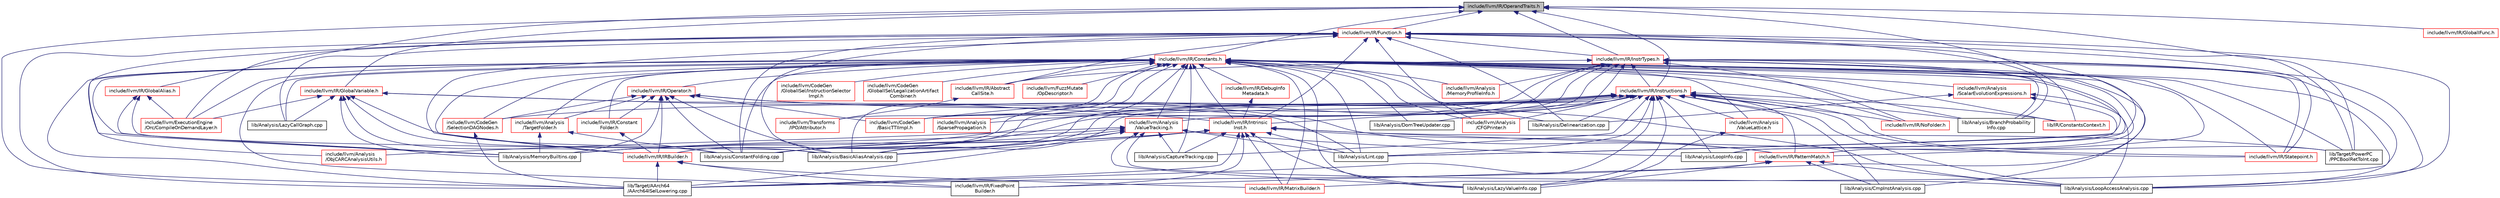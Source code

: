 digraph "include/llvm/IR/OperandTraits.h"
{
 // LATEX_PDF_SIZE
  bgcolor="transparent";
  edge [fontname="Helvetica",fontsize="10",labelfontname="Helvetica",labelfontsize="10"];
  node [fontname="Helvetica",fontsize="10",shape=record];
  Node1 [label="include/llvm/IR/OperandTraits.h",height=0.2,width=0.4,color="black", fillcolor="grey75", style="filled", fontcolor="black",tooltip=" "];
  Node1 -> Node2 [dir="back",color="midnightblue",fontsize="10",style="solid",fontname="Helvetica"];
  Node2 [label="include/llvm/IR/Constants.h",height=0.2,width=0.4,color="red",URL="$Constants_8h.html",tooltip=" "];
  Node2 -> Node3 [dir="back",color="midnightblue",fontsize="10",style="solid",fontname="Helvetica"];
  Node3 [label="include/llvm/Analysis\l/CFGPrinter.h",height=0.2,width=0.4,color="red",URL="$CFGPrinter_8h.html",tooltip=" "];
  Node2 -> Node17 [dir="back",color="midnightblue",fontsize="10",style="solid",fontname="Helvetica"];
  Node17 [label="include/llvm/Analysis\l/MemoryProfileInfo.h",height=0.2,width=0.4,color="red",URL="$MemoryProfileInfo_8h.html",tooltip=" "];
  Node2 -> Node22 [dir="back",color="midnightblue",fontsize="10",style="solid",fontname="Helvetica"];
  Node22 [label="include/llvm/Analysis\l/ObjCARCAnalysisUtils.h",height=0.2,width=0.4,color="red",URL="$ObjCARCAnalysisUtils_8h.html",tooltip=" "];
  Node2 -> Node35 [dir="back",color="midnightblue",fontsize="10",style="solid",fontname="Helvetica"];
  Node35 [label="include/llvm/Analysis\l/ScalarEvolutionExpressions.h",height=0.2,width=0.4,color="red",URL="$ScalarEvolutionExpressions_8h.html",tooltip=" "];
  Node35 -> Node210 [dir="back",color="midnightblue",fontsize="10",style="solid",fontname="Helvetica"];
  Node210 [label="lib/Analysis/Delinearization.cpp",height=0.2,width=0.4,color="black",URL="$Delinearization_8cpp.html",tooltip=" "];
  Node35 -> Node100 [dir="back",color="midnightblue",fontsize="10",style="solid",fontname="Helvetica"];
  Node100 [label="lib/Analysis/LoopAccessAnalysis.cpp",height=0.2,width=0.4,color="black",URL="$LoopAccessAnalysis_8cpp.html",tooltip=" "];
  Node35 -> Node221 [dir="back",color="midnightblue",fontsize="10",style="solid",fontname="Helvetica"];
  Node221 [label="lib/Analysis/LoopInfo.cpp",height=0.2,width=0.4,color="black",URL="$LoopInfo_8cpp.html",tooltip=" "];
  Node2 -> Node231 [dir="back",color="midnightblue",fontsize="10",style="solid",fontname="Helvetica"];
  Node231 [label="include/llvm/Analysis\l/SparsePropagation.h",height=0.2,width=0.4,color="red",URL="$SparsePropagation_8h.html",tooltip=" "];
  Node2 -> Node233 [dir="back",color="midnightblue",fontsize="10",style="solid",fontname="Helvetica"];
  Node233 [label="include/llvm/Analysis\l/TargetFolder.h",height=0.2,width=0.4,color="red",URL="$TargetFolder_8h.html",tooltip=" "];
  Node233 -> Node98 [dir="back",color="midnightblue",fontsize="10",style="solid",fontname="Helvetica"];
  Node98 [label="lib/Analysis/ConstantFolding.cpp",height=0.2,width=0.4,color="black",URL="$ConstantFolding_8cpp.html",tooltip=" "];
  Node233 -> Node240 [dir="back",color="midnightblue",fontsize="10",style="solid",fontname="Helvetica"];
  Node240 [label="lib/Analysis/MemoryBuiltins.cpp",height=0.2,width=0.4,color="black",URL="$MemoryBuiltins_8cpp.html",tooltip=" "];
  Node2 -> Node264 [dir="back",color="midnightblue",fontsize="10",style="solid",fontname="Helvetica"];
  Node264 [label="include/llvm/Analysis\l/ValueLattice.h",height=0.2,width=0.4,color="red",URL="$ValueLattice_8h.html",tooltip=" "];
  Node264 -> Node265 [dir="back",color="midnightblue",fontsize="10",style="solid",fontname="Helvetica"];
  Node265 [label="lib/Analysis/LazyValueInfo.cpp",height=0.2,width=0.4,color="black",URL="$LazyValueInfo_8cpp.html",tooltip=" "];
  Node2 -> Node270 [dir="back",color="midnightblue",fontsize="10",style="solid",fontname="Helvetica"];
  Node270 [label="include/llvm/Analysis\l/ValueTracking.h",height=0.2,width=0.4,color="red",URL="$ValueTracking_8h.html",tooltip=" "];
  Node270 -> Node22 [dir="back",color="midnightblue",fontsize="10",style="solid",fontname="Helvetica"];
  Node270 -> Node237 [dir="back",color="midnightblue",fontsize="10",style="solid",fontname="Helvetica"];
  Node237 [label="lib/Analysis/BasicAliasAnalysis.cpp",height=0.2,width=0.4,color="black",URL="$BasicAliasAnalysis_8cpp.html",tooltip=" "];
  Node270 -> Node273 [dir="back",color="midnightblue",fontsize="10",style="solid",fontname="Helvetica"];
  Node273 [label="lib/Analysis/CaptureTracking.cpp",height=0.2,width=0.4,color="black",URL="$CaptureTracking_8cpp.html",tooltip=" "];
  Node270 -> Node98 [dir="back",color="midnightblue",fontsize="10",style="solid",fontname="Helvetica"];
  Node270 -> Node265 [dir="back",color="midnightblue",fontsize="10",style="solid",fontname="Helvetica"];
  Node270 -> Node276 [dir="back",color="midnightblue",fontsize="10",style="solid",fontname="Helvetica"];
  Node276 [label="lib/Analysis/Lint.cpp",height=0.2,width=0.4,color="black",URL="$Lint_8cpp.html",tooltip=" "];
  Node270 -> Node100 [dir="back",color="midnightblue",fontsize="10",style="solid",fontname="Helvetica"];
  Node270 -> Node221 [dir="back",color="midnightblue",fontsize="10",style="solid",fontname="Helvetica"];
  Node270 -> Node240 [dir="back",color="midnightblue",fontsize="10",style="solid",fontname="Helvetica"];
  Node270 -> Node111 [dir="back",color="midnightblue",fontsize="10",style="solid",fontname="Helvetica"];
  Node111 [label="lib/Target/AArch64\l/AArch64ISelLowering.cpp",height=0.2,width=0.4,color="black",URL="$AArch64ISelLowering_8cpp.html",tooltip=" "];
  Node2 -> Node39 [dir="back",color="midnightblue",fontsize="10",style="solid",fontname="Helvetica"];
  Node39 [label="include/llvm/CodeGen\l/BasicTTIImpl.h",height=0.2,width=0.4,color="red",URL="$BasicTTIImpl_8h.html",tooltip=" "];
  Node2 -> Node351 [dir="back",color="midnightblue",fontsize="10",style="solid",fontname="Helvetica"];
  Node351 [label="include/llvm/CodeGen\l/GlobalISel/InstructionSelector\lImpl.h",height=0.2,width=0.4,color="red",URL="$InstructionSelectorImpl_8h.html",tooltip=" "];
  Node2 -> Node361 [dir="back",color="midnightblue",fontsize="10",style="solid",fontname="Helvetica"];
  Node361 [label="include/llvm/CodeGen\l/GlobalISel/LegalizationArtifact\lCombiner.h",height=0.2,width=0.4,color="red",URL="$LegalizationArtifactCombiner_8h.html",tooltip=" "];
  Node2 -> Node364 [dir="back",color="midnightblue",fontsize="10",style="solid",fontname="Helvetica"];
  Node364 [label="include/llvm/CodeGen\l/SelectionDAGNodes.h",height=0.2,width=0.4,color="red",URL="$SelectionDAGNodes_8h.html",tooltip=" "];
  Node364 -> Node111 [dir="back",color="midnightblue",fontsize="10",style="solid",fontname="Helvetica"];
  Node2 -> Node1125 [dir="back",color="midnightblue",fontsize="10",style="solid",fontname="Helvetica"];
  Node1125 [label="include/llvm/ExecutionEngine\l/Orc/CompileOnDemandLayer.h",height=0.2,width=0.4,color="red",URL="$CompileOnDemandLayer_8h.html",tooltip=" "];
  Node2 -> Node1130 [dir="back",color="midnightblue",fontsize="10",style="solid",fontname="Helvetica"];
  Node1130 [label="include/llvm/FuzzMutate\l/OpDescriptor.h",height=0.2,width=0.4,color="red",URL="$OpDescriptor_8h.html",tooltip=" "];
  Node2 -> Node1137 [dir="back",color="midnightblue",fontsize="10",style="solid",fontname="Helvetica"];
  Node1137 [label="include/llvm/IR/Abstract\lCallSite.h",height=0.2,width=0.4,color="red",URL="$AbstractCallSite_8h.html",tooltip=" "];
  Node1137 -> Node1138 [dir="back",color="midnightblue",fontsize="10",style="solid",fontname="Helvetica"];
  Node1138 [label="include/llvm/Transforms\l/IPO/Attributor.h",height=0.2,width=0.4,color="red",URL="$Attributor_8h.html",tooltip=" "];
  Node2 -> Node1144 [dir="back",color="midnightblue",fontsize="10",style="solid",fontname="Helvetica"];
  Node1144 [label="include/llvm/IR/Constant\lFolder.h",height=0.2,width=0.4,color="red",URL="$ConstantFolder_8h.html",tooltip=" "];
  Node1144 -> Node1145 [dir="back",color="midnightblue",fontsize="10",style="solid",fontname="Helvetica"];
  Node1145 [label="include/llvm/IR/IRBuilder.h",height=0.2,width=0.4,color="red",URL="$IRBuilder_8h.html",tooltip=" "];
  Node1145 -> Node1150 [dir="back",color="midnightblue",fontsize="10",style="solid",fontname="Helvetica"];
  Node1150 [label="include/llvm/IR/FixedPoint\lBuilder.h",height=0.2,width=0.4,color="black",URL="$FixedPointBuilder_8h.html",tooltip=" "];
  Node1145 -> Node1151 [dir="back",color="midnightblue",fontsize="10",style="solid",fontname="Helvetica"];
  Node1151 [label="include/llvm/IR/MatrixBuilder.h",height=0.2,width=0.4,color="red",URL="$MatrixBuilder_8h.html",tooltip=" "];
  Node1145 -> Node111 [dir="back",color="midnightblue",fontsize="10",style="solid",fontname="Helvetica"];
  Node2 -> Node1251 [dir="back",color="midnightblue",fontsize="10",style="solid",fontname="Helvetica"];
  Node1251 [label="include/llvm/IR/DebugInfo\lMetadata.h",height=0.2,width=0.4,color="red",URL="$DebugInfoMetadata_8h.html",tooltip=" "];
  Node1251 -> Node1281 [dir="back",color="midnightblue",fontsize="10",style="solid",fontname="Helvetica"];
  Node1281 [label="include/llvm/IR/Intrinsic\lInst.h",height=0.2,width=0.4,color="red",URL="$IntrinsicInst_8h.html",tooltip=" "];
  Node1281 -> Node1150 [dir="back",color="midnightblue",fontsize="10",style="solid",fontname="Helvetica"];
  Node1281 -> Node1151 [dir="back",color="midnightblue",fontsize="10",style="solid",fontname="Helvetica"];
  Node1281 -> Node1320 [dir="back",color="midnightblue",fontsize="10",style="solid",fontname="Helvetica"];
  Node1320 [label="include/llvm/IR/PatternMatch.h",height=0.2,width=0.4,color="red",URL="$PatternMatch_8h.html",tooltip=" "];
  Node1320 -> Node1326 [dir="back",color="midnightblue",fontsize="10",style="solid",fontname="Helvetica"];
  Node1326 [label="lib/Analysis/CmpInstAnalysis.cpp",height=0.2,width=0.4,color="black",URL="$CmpInstAnalysis_8cpp.html",tooltip=" "];
  Node1320 -> Node265 [dir="back",color="midnightblue",fontsize="10",style="solid",fontname="Helvetica"];
  Node1320 -> Node100 [dir="back",color="midnightblue",fontsize="10",style="solid",fontname="Helvetica"];
  Node1320 -> Node111 [dir="back",color="midnightblue",fontsize="10",style="solid",fontname="Helvetica"];
  Node1281 -> Node1334 [dir="back",color="midnightblue",fontsize="10",style="solid",fontname="Helvetica"];
  Node1334 [label="include/llvm/IR/Statepoint.h",height=0.2,width=0.4,color="red",URL="$Statepoint_8h.html",tooltip=" "];
  Node1281 -> Node237 [dir="back",color="midnightblue",fontsize="10",style="solid",fontname="Helvetica"];
  Node1281 -> Node273 [dir="back",color="midnightblue",fontsize="10",style="solid",fontname="Helvetica"];
  Node1281 -> Node98 [dir="back",color="midnightblue",fontsize="10",style="solid",fontname="Helvetica"];
  Node1281 -> Node265 [dir="back",color="midnightblue",fontsize="10",style="solid",fontname="Helvetica"];
  Node1281 -> Node276 [dir="back",color="midnightblue",fontsize="10",style="solid",fontname="Helvetica"];
  Node1281 -> Node240 [dir="back",color="midnightblue",fontsize="10",style="solid",fontname="Helvetica"];
  Node1281 -> Node111 [dir="back",color="midnightblue",fontsize="10",style="solid",fontname="Helvetica"];
  Node1281 -> Node887 [dir="back",color="midnightblue",fontsize="10",style="solid",fontname="Helvetica"];
  Node887 [label="lib/Target/PowerPC\l/PPCBoolRetToInt.cpp",height=0.2,width=0.4,color="black",URL="$PPCBoolRetToInt_8cpp.html",tooltip=" "];
  Node2 -> Node1150 [dir="back",color="midnightblue",fontsize="10",style="solid",fontname="Helvetica"];
  Node2 -> Node1281 [dir="back",color="midnightblue",fontsize="10",style="solid",fontname="Helvetica"];
  Node2 -> Node1145 [dir="back",color="midnightblue",fontsize="10",style="solid",fontname="Helvetica"];
  Node2 -> Node1151 [dir="back",color="midnightblue",fontsize="10",style="solid",fontname="Helvetica"];
  Node2 -> Node1431 [dir="back",color="midnightblue",fontsize="10",style="solid",fontname="Helvetica"];
  Node1431 [label="include/llvm/IR/NoFolder.h",height=0.2,width=0.4,color="red",URL="$NoFolder_8h.html",tooltip=" "];
  Node2 -> Node1432 [dir="back",color="midnightblue",fontsize="10",style="solid",fontname="Helvetica"];
  Node1432 [label="include/llvm/IR/Operator.h",height=0.2,width=0.4,color="red",URL="$Operator_8h.html",tooltip=" "];
  Node1432 -> Node233 [dir="back",color="midnightblue",fontsize="10",style="solid",fontname="Helvetica"];
  Node1432 -> Node39 [dir="back",color="midnightblue",fontsize="10",style="solid",fontname="Helvetica"];
  Node1432 -> Node364 [dir="back",color="midnightblue",fontsize="10",style="solid",fontname="Helvetica"];
  Node1432 -> Node1144 [dir="back",color="midnightblue",fontsize="10",style="solid",fontname="Helvetica"];
  Node1432 -> Node1145 [dir="back",color="midnightblue",fontsize="10",style="solid",fontname="Helvetica"];
  Node1432 -> Node1320 [dir="back",color="midnightblue",fontsize="10",style="solid",fontname="Helvetica"];
  Node1432 -> Node237 [dir="back",color="midnightblue",fontsize="10",style="solid",fontname="Helvetica"];
  Node1432 -> Node98 [dir="back",color="midnightblue",fontsize="10",style="solid",fontname="Helvetica"];
  Node1432 -> Node100 [dir="back",color="midnightblue",fontsize="10",style="solid",fontname="Helvetica"];
  Node1432 -> Node240 [dir="back",color="midnightblue",fontsize="10",style="solid",fontname="Helvetica"];
  Node2 -> Node1320 [dir="back",color="midnightblue",fontsize="10",style="solid",fontname="Helvetica"];
  Node2 -> Node1334 [dir="back",color="midnightblue",fontsize="10",style="solid",fontname="Helvetica"];
  Node2 -> Node1138 [dir="back",color="midnightblue",fontsize="10",style="solid",fontname="Helvetica"];
  Node2 -> Node237 [dir="back",color="midnightblue",fontsize="10",style="solid",fontname="Helvetica"];
  Node2 -> Node1442 [dir="back",color="midnightblue",fontsize="10",style="solid",fontname="Helvetica"];
  Node1442 [label="lib/Analysis/BranchProbability\lInfo.cpp",height=0.2,width=0.4,color="black",URL="$BranchProbabilityInfo_8cpp.html",tooltip=" "];
  Node2 -> Node273 [dir="back",color="midnightblue",fontsize="10",style="solid",fontname="Helvetica"];
  Node2 -> Node1326 [dir="back",color="midnightblue",fontsize="10",style="solid",fontname="Helvetica"];
  Node2 -> Node98 [dir="back",color="midnightblue",fontsize="10",style="solid",fontname="Helvetica"];
  Node2 -> Node210 [dir="back",color="midnightblue",fontsize="10",style="solid",fontname="Helvetica"];
  Node2 -> Node1443 [dir="back",color="midnightblue",fontsize="10",style="solid",fontname="Helvetica"];
  Node1443 [label="lib/Analysis/DomTreeUpdater.cpp",height=0.2,width=0.4,color="black",URL="$DomTreeUpdater_8cpp.html",tooltip=" "];
  Node2 -> Node1444 [dir="back",color="midnightblue",fontsize="10",style="solid",fontname="Helvetica"];
  Node1444 [label="lib/Analysis/LazyCallGraph.cpp",height=0.2,width=0.4,color="black",URL="$LazyCallGraph_8cpp.html",tooltip=" "];
  Node2 -> Node265 [dir="back",color="midnightblue",fontsize="10",style="solid",fontname="Helvetica"];
  Node2 -> Node276 [dir="back",color="midnightblue",fontsize="10",style="solid",fontname="Helvetica"];
  Node2 -> Node100 [dir="back",color="midnightblue",fontsize="10",style="solid",fontname="Helvetica"];
  Node2 -> Node221 [dir="back",color="midnightblue",fontsize="10",style="solid",fontname="Helvetica"];
  Node2 -> Node240 [dir="back",color="midnightblue",fontsize="10",style="solid",fontname="Helvetica"];
  Node2 -> Node1464 [dir="back",color="midnightblue",fontsize="10",style="solid",fontname="Helvetica"];
  Node1464 [label="lib/IR/ConstantsContext.h",height=0.2,width=0.4,color="red",URL="$ConstantsContext_8h.html",tooltip=" "];
  Node2 -> Node111 [dir="back",color="midnightblue",fontsize="10",style="solid",fontname="Helvetica"];
  Node2 -> Node887 [dir="back",color="midnightblue",fontsize="10",style="solid",fontname="Helvetica"];
  Node1 -> Node1508 [dir="back",color="midnightblue",fontsize="10",style="solid",fontname="Helvetica"];
  Node1508 [label="include/llvm/IR/Function.h",height=0.2,width=0.4,color="red",URL="$Function_8h.html",tooltip=" "];
  Node1508 -> Node3 [dir="back",color="midnightblue",fontsize="10",style="solid",fontname="Helvetica"];
  Node1508 -> Node1125 [dir="back",color="midnightblue",fontsize="10",style="solid",fontname="Helvetica"];
  Node1508 -> Node1137 [dir="back",color="midnightblue",fontsize="10",style="solid",fontname="Helvetica"];
  Node1508 -> Node1666 [dir="back",color="midnightblue",fontsize="10",style="solid",fontname="Helvetica"];
  Node1666 [label="include/llvm/IR/InstrTypes.h",height=0.2,width=0.4,color="red",URL="$InstrTypes_8h.html",tooltip=" "];
  Node1666 -> Node17 [dir="back",color="midnightblue",fontsize="10",style="solid",fontname="Helvetica"];
  Node1666 -> Node270 [dir="back",color="midnightblue",fontsize="10",style="solid",fontname="Helvetica"];
  Node1666 -> Node39 [dir="back",color="midnightblue",fontsize="10",style="solid",fontname="Helvetica"];
  Node1666 -> Node1137 [dir="back",color="midnightblue",fontsize="10",style="solid",fontname="Helvetica"];
  Node1666 -> Node1150 [dir="back",color="midnightblue",fontsize="10",style="solid",fontname="Helvetica"];
  Node1666 -> Node1615 [dir="back",color="midnightblue",fontsize="10",style="solid",fontname="Helvetica"];
  Node1615 [label="include/llvm/IR/Instructions.h",height=0.2,width=0.4,color="red",URL="$Instructions_8h.html",tooltip=" "];
  Node1615 -> Node3 [dir="back",color="midnightblue",fontsize="10",style="solid",fontname="Helvetica"];
  Node1615 -> Node231 [dir="back",color="midnightblue",fontsize="10",style="solid",fontname="Helvetica"];
  Node1615 -> Node264 [dir="back",color="midnightblue",fontsize="10",style="solid",fontname="Helvetica"];
  Node1615 -> Node39 [dir="back",color="midnightblue",fontsize="10",style="solid",fontname="Helvetica"];
  Node1615 -> Node364 [dir="back",color="midnightblue",fontsize="10",style="solid",fontname="Helvetica"];
  Node1615 -> Node1281 [dir="back",color="midnightblue",fontsize="10",style="solid",fontname="Helvetica"];
  Node1615 -> Node1145 [dir="back",color="midnightblue",fontsize="10",style="solid",fontname="Helvetica"];
  Node1615 -> Node1431 [dir="back",color="midnightblue",fontsize="10",style="solid",fontname="Helvetica"];
  Node1615 -> Node1320 [dir="back",color="midnightblue",fontsize="10",style="solid",fontname="Helvetica"];
  Node1615 -> Node1334 [dir="back",color="midnightblue",fontsize="10",style="solid",fontname="Helvetica"];
  Node1615 -> Node237 [dir="back",color="midnightblue",fontsize="10",style="solid",fontname="Helvetica"];
  Node1615 -> Node1442 [dir="back",color="midnightblue",fontsize="10",style="solid",fontname="Helvetica"];
  Node1615 -> Node273 [dir="back",color="midnightblue",fontsize="10",style="solid",fontname="Helvetica"];
  Node1615 -> Node1326 [dir="back",color="midnightblue",fontsize="10",style="solid",fontname="Helvetica"];
  Node1615 -> Node98 [dir="back",color="midnightblue",fontsize="10",style="solid",fontname="Helvetica"];
  Node1615 -> Node210 [dir="back",color="midnightblue",fontsize="10",style="solid",fontname="Helvetica"];
  Node1615 -> Node1443 [dir="back",color="midnightblue",fontsize="10",style="solid",fontname="Helvetica"];
  Node1615 -> Node265 [dir="back",color="midnightblue",fontsize="10",style="solid",fontname="Helvetica"];
  Node1615 -> Node276 [dir="back",color="midnightblue",fontsize="10",style="solid",fontname="Helvetica"];
  Node1615 -> Node100 [dir="back",color="midnightblue",fontsize="10",style="solid",fontname="Helvetica"];
  Node1615 -> Node221 [dir="back",color="midnightblue",fontsize="10",style="solid",fontname="Helvetica"];
  Node1615 -> Node240 [dir="back",color="midnightblue",fontsize="10",style="solid",fontname="Helvetica"];
  Node1615 -> Node1464 [dir="back",color="midnightblue",fontsize="10",style="solid",fontname="Helvetica"];
  Node1615 -> Node111 [dir="back",color="midnightblue",fontsize="10",style="solid",fontname="Helvetica"];
  Node1615 -> Node887 [dir="back",color="midnightblue",fontsize="10",style="solid",fontname="Helvetica"];
  Node1666 -> Node1145 [dir="back",color="midnightblue",fontsize="10",style="solid",fontname="Helvetica"];
  Node1666 -> Node1151 [dir="back",color="midnightblue",fontsize="10",style="solid",fontname="Helvetica"];
  Node1666 -> Node1431 [dir="back",color="midnightblue",fontsize="10",style="solid",fontname="Helvetica"];
  Node1666 -> Node1320 [dir="back",color="midnightblue",fontsize="10",style="solid",fontname="Helvetica"];
  Node1666 -> Node1334 [dir="back",color="midnightblue",fontsize="10",style="solid",fontname="Helvetica"];
  Node1666 -> Node237 [dir="back",color="midnightblue",fontsize="10",style="solid",fontname="Helvetica"];
  Node1666 -> Node1442 [dir="back",color="midnightblue",fontsize="10",style="solid",fontname="Helvetica"];
  Node1666 -> Node98 [dir="back",color="midnightblue",fontsize="10",style="solid",fontname="Helvetica"];
  Node1666 -> Node276 [dir="back",color="midnightblue",fontsize="10",style="solid",fontname="Helvetica"];
  Node1666 -> Node100 [dir="back",color="midnightblue",fontsize="10",style="solid",fontname="Helvetica"];
  Node1508 -> Node1281 [dir="back",color="midnightblue",fontsize="10",style="solid",fontname="Helvetica"];
  Node1508 -> Node1145 [dir="back",color="midnightblue",fontsize="10",style="solid",fontname="Helvetica"];
  Node1508 -> Node1334 [dir="back",color="midnightblue",fontsize="10",style="solid",fontname="Helvetica"];
  Node1508 -> Node237 [dir="back",color="midnightblue",fontsize="10",style="solid",fontname="Helvetica"];
  Node1508 -> Node1442 [dir="back",color="midnightblue",fontsize="10",style="solid",fontname="Helvetica"];
  Node1508 -> Node98 [dir="back",color="midnightblue",fontsize="10",style="solid",fontname="Helvetica"];
  Node1508 -> Node210 [dir="back",color="midnightblue",fontsize="10",style="solid",fontname="Helvetica"];
  Node1508 -> Node1444 [dir="back",color="midnightblue",fontsize="10",style="solid",fontname="Helvetica"];
  Node1508 -> Node276 [dir="back",color="midnightblue",fontsize="10",style="solid",fontname="Helvetica"];
  Node1508 -> Node100 [dir="back",color="midnightblue",fontsize="10",style="solid",fontname="Helvetica"];
  Node1508 -> Node240 [dir="back",color="midnightblue",fontsize="10",style="solid",fontname="Helvetica"];
  Node1508 -> Node111 [dir="back",color="midnightblue",fontsize="10",style="solid",fontname="Helvetica"];
  Node1508 -> Node887 [dir="back",color="midnightblue",fontsize="10",style="solid",fontname="Helvetica"];
  Node1 -> Node2283 [dir="back",color="midnightblue",fontsize="10",style="solid",fontname="Helvetica"];
  Node2283 [label="include/llvm/IR/GlobalAlias.h",height=0.2,width=0.4,color="red",URL="$GlobalAlias_8h.html",tooltip=" "];
  Node2283 -> Node1125 [dir="back",color="midnightblue",fontsize="10",style="solid",fontname="Helvetica"];
  Node2283 -> Node237 [dir="back",color="midnightblue",fontsize="10",style="solid",fontname="Helvetica"];
  Node2283 -> Node240 [dir="back",color="midnightblue",fontsize="10",style="solid",fontname="Helvetica"];
  Node1 -> Node2284 [dir="back",color="midnightblue",fontsize="10",style="solid",fontname="Helvetica"];
  Node2284 [label="include/llvm/IR/GlobalIFunc.h",height=0.2,width=0.4,color="red",URL="$GlobalIFunc_8h.html",tooltip=" "];
  Node1 -> Node2286 [dir="back",color="midnightblue",fontsize="10",style="solid",fontname="Helvetica"];
  Node2286 [label="include/llvm/IR/GlobalVariable.h",height=0.2,width=0.4,color="red",URL="$GlobalVariable_8h.html",tooltip=" "];
  Node2286 -> Node1125 [dir="back",color="midnightblue",fontsize="10",style="solid",fontname="Helvetica"];
  Node2286 -> Node1281 [dir="back",color="midnightblue",fontsize="10",style="solid",fontname="Helvetica"];
  Node2286 -> Node1145 [dir="back",color="midnightblue",fontsize="10",style="solid",fontname="Helvetica"];
  Node2286 -> Node237 [dir="back",color="midnightblue",fontsize="10",style="solid",fontname="Helvetica"];
  Node2286 -> Node98 [dir="back",color="midnightblue",fontsize="10",style="solid",fontname="Helvetica"];
  Node2286 -> Node1444 [dir="back",color="midnightblue",fontsize="10",style="solid",fontname="Helvetica"];
  Node2286 -> Node276 [dir="back",color="midnightblue",fontsize="10",style="solid",fontname="Helvetica"];
  Node2286 -> Node240 [dir="back",color="midnightblue",fontsize="10",style="solid",fontname="Helvetica"];
  Node1 -> Node1666 [dir="back",color="midnightblue",fontsize="10",style="solid",fontname="Helvetica"];
  Node1 -> Node1615 [dir="back",color="midnightblue",fontsize="10",style="solid",fontname="Helvetica"];
  Node1 -> Node1464 [dir="back",color="midnightblue",fontsize="10",style="solid",fontname="Helvetica"];
  Node1 -> Node111 [dir="back",color="midnightblue",fontsize="10",style="solid",fontname="Helvetica"];
  Node1 -> Node887 [dir="back",color="midnightblue",fontsize="10",style="solid",fontname="Helvetica"];
}
